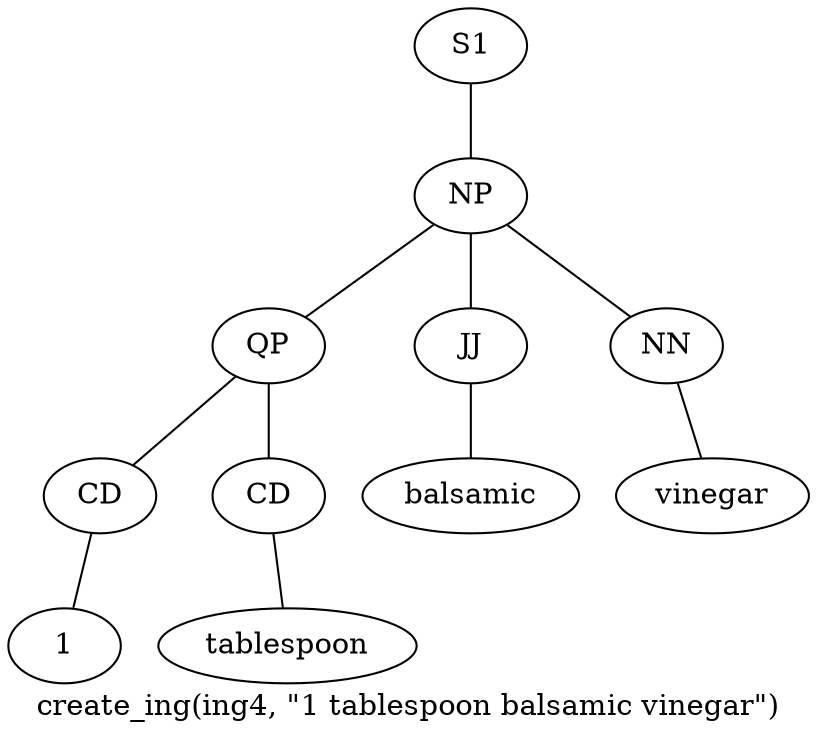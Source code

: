 graph SyntaxGraph {
	label = "create_ing(ing4, \"1 tablespoon balsamic vinegar\")";
	Node0 [label="S1"];
	Node1 [label="NP"];
	Node2 [label="QP"];
	Node3 [label="CD"];
	Node4 [label="1"];
	Node5 [label="CD"];
	Node6 [label="tablespoon"];
	Node7 [label="JJ"];
	Node8 [label="balsamic"];
	Node9 [label="NN"];
	Node10 [label="vinegar"];

	Node0 -- Node1;
	Node1 -- Node2;
	Node1 -- Node7;
	Node1 -- Node9;
	Node2 -- Node3;
	Node2 -- Node5;
	Node3 -- Node4;
	Node5 -- Node6;
	Node7 -- Node8;
	Node9 -- Node10;
}